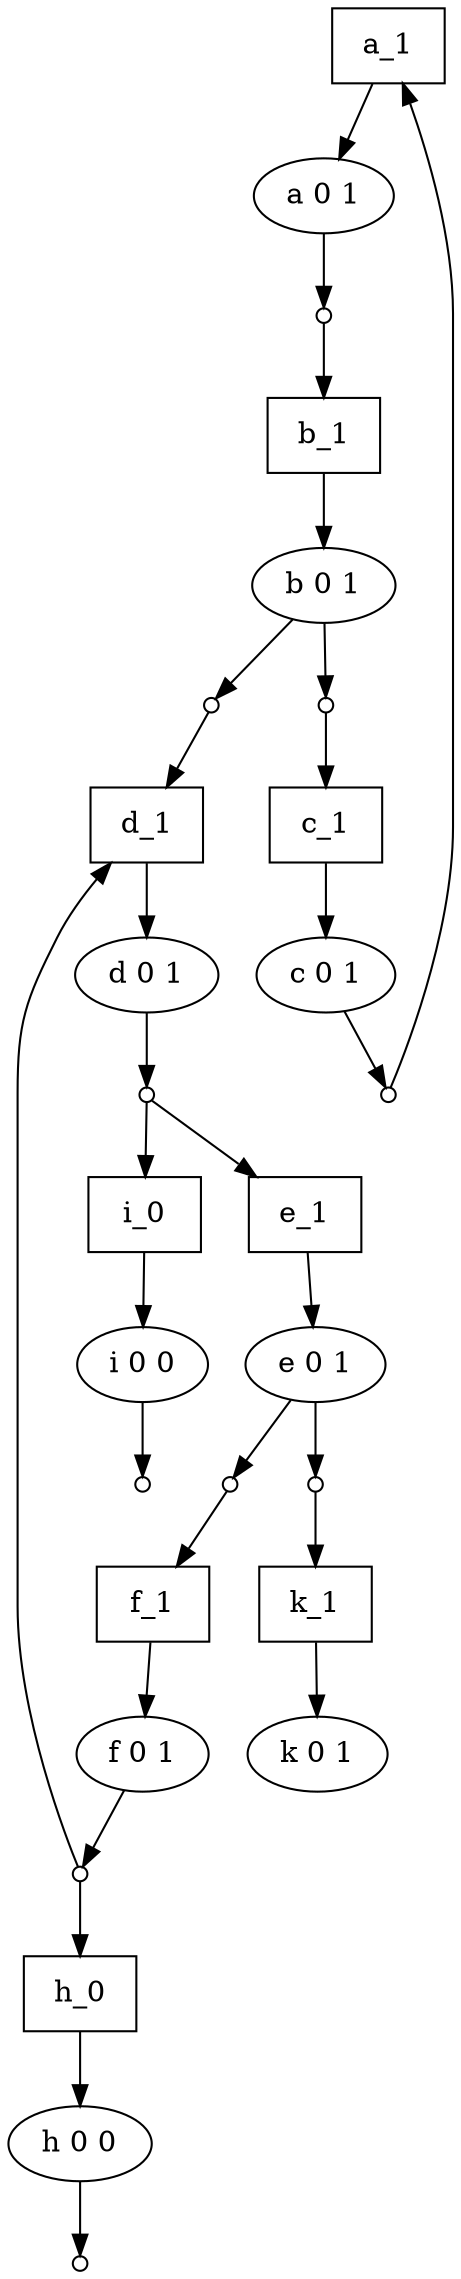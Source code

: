 digraph { 
a_1[shape=box];
a_1 -> O_a_0_1;

b_1[shape=box];
b_1 -> O_b_0_1;

c_1[shape=box];
c_1 -> O_c_0_1;

d_1[shape=box];
d_1 -> O_d_0_1;

e_1[shape=box];
e_1 -> O_e_0_1;

f_1[shape=box];
f_1 -> O_f_0_1;

h_0[shape=box];
h_0 -> O_h_0_0;

i_0[shape=box];
i_0 -> O_i_0_0;

k_1[shape=box];
k_1 -> O_k_0_1;
O_a_0_1[label="a 0 1"];
pintsol1[label="",shape=circle,fixedsize=true,width=0.1,height=0.1];
O_a_0_1 -> pintsol1;
pintsol1 -> b_1;

O_b_0_1[label="b 0 1"];
pintsol2[label="",shape=circle,fixedsize=true,width=0.1,height=0.1];
O_b_0_1 -> pintsol2;
pintsol2 -> c_1;
pintsol3[label="",shape=circle,fixedsize=true,width=0.1,height=0.1];
O_b_0_1 -> pintsol3;
pintsol3 -> d_1;

O_c_0_1[label="c 0 1"];
pintsol4[label="",shape=circle,fixedsize=true,width=0.1,height=0.1];
O_c_0_1 -> pintsol4;
pintsol4 -> a_1;

O_d_0_1[label="d 0 1"];
pintsol5[label="",shape=circle,fixedsize=true,width=0.1,height=0.1];
O_d_0_1 -> pintsol5;
pintsol5 -> e_1;
pintsol5 -> i_0;

O_e_0_1[label="e 0 1"];
pintsol6[label="",shape=circle,fixedsize=true,width=0.1,height=0.1];
O_e_0_1 -> pintsol6;
pintsol6 -> f_1;
pintsol7[label="",shape=circle,fixedsize=true,width=0.1,height=0.1];
O_e_0_1 -> pintsol7;
pintsol7 -> k_1;

O_f_0_1[label="f 0 1"];
pintsol8[label="",shape=circle,fixedsize=true,width=0.1,height=0.1];
O_f_0_1 -> pintsol8;
pintsol8 -> d_1;
pintsol8 -> h_0;

O_h_0_0[label="h 0 0"];
pintsol9[label="",shape=circle,fixedsize=true,width=0.1,height=0.1];
O_h_0_0 -> pintsol9;


O_i_0_0[label="i 0 0"];
pintsol10[label="",shape=circle,fixedsize=true,width=0.1,height=0.1];
O_i_0_0 -> pintsol10;


O_k_0_1[label="k 0 1"];

}
